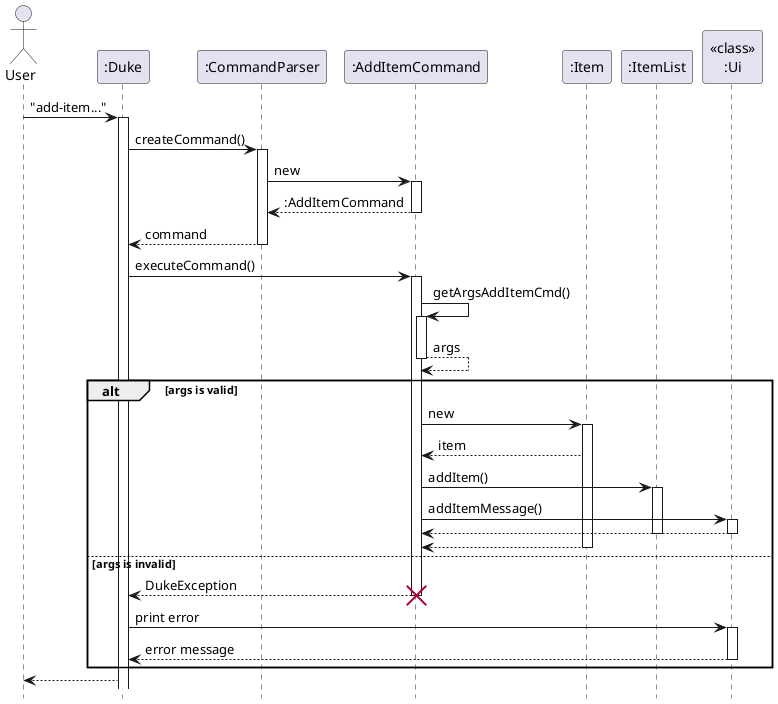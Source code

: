 @startuml
hide footbox
Actor User
"User" -> ":Duke": "add-item..."
activate ":Duke"
":Duke" -> ":CommandParser": createCommand()
activate ":CommandParser"
":CommandParser" -> ":AddItemCommand": new
activate ":AddItemCommand"
return :AddItemCommand
":CommandParser" --> ":Duke": command
deactivate
":Duke" -> ":AddItemCommand" : executeCommand()
activate ":AddItemCommand"
":AddItemCommand" -> ":AddItemCommand": getArgsAddItemCmd()
activate ":AddItemCommand"
return args
alt args is valid
    ":AddItemCommand" -> ":Item": new
    activate ":Item"
    ":Item" --> ":AddItemCommand": item
    ":AddItemCommand" -> ":ItemList": addItem()
    activate ":ItemList"
    ":AddItemCommand" -> "<<class>>\n:Ui": addItemMessage()
    activate "<<class>>\n:Ui"
    return
    deactivate ":ItemList"
    return
    deactivate "<<class>>\n:Ui"
    deactivate ":Item"
else args is invalid
    ":AddItemCommand" --> ":Duke" : DukeException
    destroy ":AddItemCommand"
    ":Duke" -> "<<class>>\n:Ui" : print error
    activate "<<class>>\n:Ui"
    "<<class>>\n:Ui" --> ":Duke" : error message
    deactivate "<<class>>\n:Ui"
end
":Duke" --> "User"
@enduml